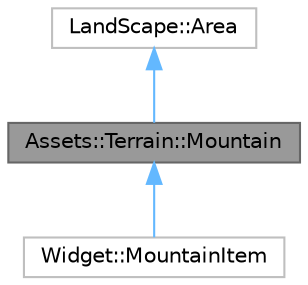 digraph "Assets::Terrain::Mountain"
{
 // LATEX_PDF_SIZE
  bgcolor="transparent";
  edge [fontname=Helvetica,fontsize=10,labelfontname=Helvetica,labelfontsize=10];
  node [fontname=Helvetica,fontsize=10,shape=box,height=0.2,width=0.4];
  Node1 [label="Assets::Terrain::Mountain",height=0.2,width=0.4,color="gray40", fillcolor="grey60", style="filled", fontcolor="black",tooltip=" "];
  Node2 -> Node1 [dir="back",color="steelblue1",style="solid"];
  Node2 [label="LandScape::Area",height=0.2,width=0.4,color="grey75", fillcolor="white", style="filled",URL="$class_land_scape_1_1_area.html",tooltip=" "];
  Node1 -> Node3 [dir="back",color="steelblue1",style="solid"];
  Node3 [label="Widget::MountainItem",height=0.2,width=0.4,color="grey75", fillcolor="white", style="filled",URL="$class_widget_1_1_mountain_item.html",tooltip=" "];
}
